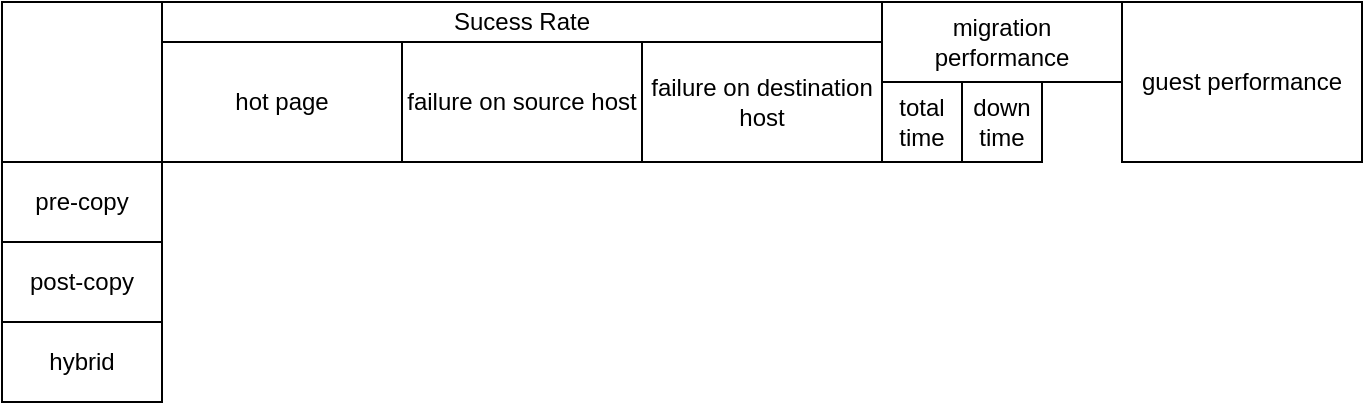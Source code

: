 <mxfile version="21.2.1" type="github">
  <diagram name="第 1 页" id="NkbCaNc3qr25kUraTUCM">
    <mxGraphModel dx="1434" dy="796" grid="1" gridSize="10" guides="1" tooltips="1" connect="1" arrows="1" fold="1" page="1" pageScale="1" pageWidth="827" pageHeight="1169" math="0" shadow="0">
      <root>
        <mxCell id="0" />
        <mxCell id="1" parent="0" />
        <mxCell id="oeGMISSdxFgQzWZu0Olg-1" value="" style="rounded=0;whiteSpace=wrap;html=1;" parent="1" vertex="1">
          <mxGeometry x="200" y="120" width="80" height="80" as="geometry" />
        </mxCell>
        <mxCell id="oeGMISSdxFgQzWZu0Olg-2" value="Sucess Rate" style="rounded=0;whiteSpace=wrap;html=1;" parent="1" vertex="1">
          <mxGeometry x="280" y="120" width="360" height="20" as="geometry" />
        </mxCell>
        <mxCell id="oeGMISSdxFgQzWZu0Olg-3" value="hot page" style="rounded=0;whiteSpace=wrap;html=1;" parent="1" vertex="1">
          <mxGeometry x="280" y="140" width="120" height="60" as="geometry" />
        </mxCell>
        <mxCell id="oeGMISSdxFgQzWZu0Olg-5" value="failure on source host" style="rounded=0;whiteSpace=wrap;html=1;" parent="1" vertex="1">
          <mxGeometry x="400" y="140" width="120" height="60" as="geometry" />
        </mxCell>
        <mxCell id="oeGMISSdxFgQzWZu0Olg-6" value="failure on destination host" style="rounded=0;whiteSpace=wrap;html=1;" parent="1" vertex="1">
          <mxGeometry x="520" y="140" width="120" height="60" as="geometry" />
        </mxCell>
        <mxCell id="oeGMISSdxFgQzWZu0Olg-7" value="guest performance" style="rounded=0;whiteSpace=wrap;html=1;" parent="1" vertex="1">
          <mxGeometry x="760" y="120" width="120" height="80" as="geometry" />
        </mxCell>
        <mxCell id="8uP5RVgUez4Vm4SEh_yl-1" value="migration performance" style="rounded=0;whiteSpace=wrap;html=1;" vertex="1" parent="1">
          <mxGeometry x="640" y="120" width="120" height="40" as="geometry" />
        </mxCell>
        <mxCell id="8uP5RVgUez4Vm4SEh_yl-2" value="total time" style="rounded=0;whiteSpace=wrap;html=1;" vertex="1" parent="1">
          <mxGeometry x="640" y="160" width="40" height="40" as="geometry" />
        </mxCell>
        <mxCell id="8uP5RVgUez4Vm4SEh_yl-3" value="down time" style="rounded=0;whiteSpace=wrap;html=1;" vertex="1" parent="1">
          <mxGeometry x="680" y="160" width="40" height="40" as="geometry" />
        </mxCell>
        <mxCell id="8uP5RVgUez4Vm4SEh_yl-4" value="pre-copy" style="rounded=0;whiteSpace=wrap;html=1;" vertex="1" parent="1">
          <mxGeometry x="200" y="200" width="80" height="40" as="geometry" />
        </mxCell>
        <mxCell id="8uP5RVgUez4Vm4SEh_yl-5" value="post-copy" style="rounded=0;whiteSpace=wrap;html=1;" vertex="1" parent="1">
          <mxGeometry x="200" y="240" width="80" height="40" as="geometry" />
        </mxCell>
        <mxCell id="8uP5RVgUez4Vm4SEh_yl-6" value="hybrid" style="rounded=0;whiteSpace=wrap;html=1;" vertex="1" parent="1">
          <mxGeometry x="200" y="280" width="80" height="40" as="geometry" />
        </mxCell>
      </root>
    </mxGraphModel>
  </diagram>
</mxfile>
